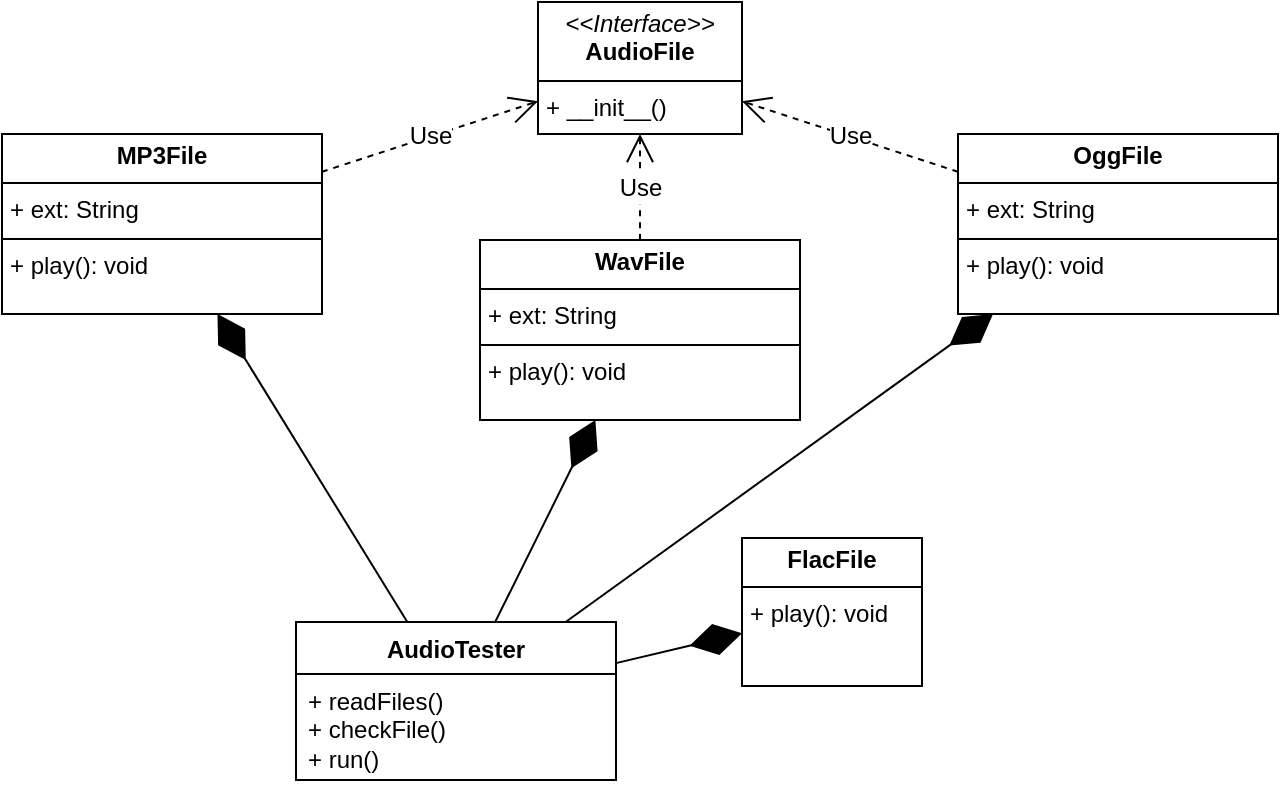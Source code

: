 <mxfile version="24.2.1" type="device">
  <diagram name="Pagină-1" id="JgvY0F0RjGHaR8JP8G4l">
    <mxGraphModel dx="1106" dy="804" grid="0" gridSize="10" guides="1" tooltips="1" connect="1" arrows="1" fold="1" page="0" pageScale="1" pageWidth="827" pageHeight="1169" math="0" shadow="0">
      <root>
        <mxCell id="0" />
        <mxCell id="1" parent="0" />
        <mxCell id="I2G5pcBto3W5RXArEjqU-1" value="&lt;p style=&quot;margin:0px;margin-top:4px;text-align:center;&quot;&gt;&lt;i&gt;&amp;lt;&amp;lt;Interface&amp;gt;&amp;gt;&lt;/i&gt;&lt;br&gt;&lt;b&gt;AudioFile&lt;/b&gt;&lt;/p&gt;&lt;hr size=&quot;1&quot; style=&quot;border-style:solid;&quot;&gt;&lt;p style=&quot;margin:0px;margin-left:4px;&quot;&gt;+ __init__()&lt;/p&gt;" style="verticalAlign=top;align=left;overflow=fill;html=1;whiteSpace=wrap;" parent="1" vertex="1">
          <mxGeometry x="170" y="35" width="102" height="66" as="geometry" />
        </mxCell>
        <mxCell id="I2G5pcBto3W5RXArEjqU-2" value="&lt;p style=&quot;margin:0px;margin-top:4px;text-align:center;&quot;&gt;&lt;b&gt;MP3File&lt;/b&gt;&lt;/p&gt;&lt;hr size=&quot;1&quot; style=&quot;border-style:solid;&quot;&gt;&lt;p style=&quot;margin:0px;margin-left:4px;&quot;&gt;+ ext: String&lt;/p&gt;&lt;hr size=&quot;1&quot; style=&quot;border-style:solid;&quot;&gt;&lt;p style=&quot;margin:0px;margin-left:4px;&quot;&gt;+ play(): void&lt;/p&gt;" style="verticalAlign=top;align=left;overflow=fill;html=1;whiteSpace=wrap;" parent="1" vertex="1">
          <mxGeometry x="-98" y="101" width="160" height="90" as="geometry" />
        </mxCell>
        <mxCell id="I2G5pcBto3W5RXArEjqU-3" value="&lt;p style=&quot;margin:0px;margin-top:4px;text-align:center;&quot;&gt;&lt;b&gt;WavFile&lt;/b&gt;&lt;/p&gt;&lt;hr style=&quot;border-style: solid;&quot; size=&quot;1&quot;&gt;&lt;p style=&quot;margin: 0px 0px 0px 4px;&quot;&gt;+ ext: String&lt;/p&gt;&lt;hr style=&quot;border-style: solid;&quot; size=&quot;1&quot;&gt;&lt;p style=&quot;margin: 0px 0px 0px 4px;&quot;&gt;+ play(): void&lt;/p&gt;" style="verticalAlign=top;align=left;overflow=fill;html=1;whiteSpace=wrap;" parent="1" vertex="1">
          <mxGeometry x="141" y="154" width="160" height="90" as="geometry" />
        </mxCell>
        <mxCell id="I2G5pcBto3W5RXArEjqU-4" value="&lt;p style=&quot;margin:0px;margin-top:4px;text-align:center;&quot;&gt;&lt;b&gt;OggFile&lt;/b&gt;&lt;/p&gt;&lt;hr style=&quot;border-style: solid;&quot; size=&quot;1&quot;&gt;&lt;p style=&quot;margin: 0px 0px 0px 4px;&quot;&gt;+ ext: String&lt;/p&gt;&lt;hr style=&quot;border-style: solid;&quot; size=&quot;1&quot;&gt;&lt;p style=&quot;margin: 0px 0px 0px 4px;&quot;&gt;+ play(): void&lt;/p&gt;" style="verticalAlign=top;align=left;overflow=fill;html=1;whiteSpace=wrap;" parent="1" vertex="1">
          <mxGeometry x="380" y="101" width="160" height="90" as="geometry" />
        </mxCell>
        <mxCell id="I2G5pcBto3W5RXArEjqU-5" value="&lt;p style=&quot;margin:0px;margin-top:4px;text-align:center;&quot;&gt;&lt;b&gt;FlacFile&lt;/b&gt;&lt;/p&gt;&lt;hr size=&quot;1&quot; style=&quot;border-style:solid;&quot;&gt;&lt;p style=&quot;margin:0px;margin-left:4px;&quot;&gt;&lt;span style=&quot;background-color: initial;&quot;&gt;+ play(): void&lt;/span&gt;&lt;/p&gt;" style="verticalAlign=top;align=left;overflow=fill;html=1;whiteSpace=wrap;" parent="1" vertex="1">
          <mxGeometry x="272" y="303" width="90" height="74" as="geometry" />
        </mxCell>
        <mxCell id="I2G5pcBto3W5RXArEjqU-6" value="Use" style="endArrow=open;endSize=12;dashed=1;html=1;rounded=0;fontSize=12;curved=1;" parent="1" source="I2G5pcBto3W5RXArEjqU-2" target="I2G5pcBto3W5RXArEjqU-1" edge="1">
          <mxGeometry width="160" relative="1" as="geometry">
            <mxPoint x="-52" y="243" as="sourcePoint" />
            <mxPoint x="108" y="243" as="targetPoint" />
          </mxGeometry>
        </mxCell>
        <mxCell id="I2G5pcBto3W5RXArEjqU-7" value="Use" style="endArrow=open;endSize=12;dashed=1;html=1;rounded=0;fontSize=12;curved=1;" parent="1" source="I2G5pcBto3W5RXArEjqU-3" target="I2G5pcBto3W5RXArEjqU-1" edge="1">
          <mxGeometry width="160" relative="1" as="geometry">
            <mxPoint x="-42" y="253" as="sourcePoint" />
            <mxPoint x="180" y="111" as="targetPoint" />
          </mxGeometry>
        </mxCell>
        <mxCell id="I2G5pcBto3W5RXArEjqU-8" value="Use" style="endArrow=open;endSize=12;dashed=1;html=1;rounded=0;fontSize=12;curved=1;" parent="1" source="I2G5pcBto3W5RXArEjqU-4" target="I2G5pcBto3W5RXArEjqU-1" edge="1">
          <mxGeometry width="160" relative="1" as="geometry">
            <mxPoint x="231" y="164" as="sourcePoint" />
            <mxPoint x="231" y="111" as="targetPoint" />
          </mxGeometry>
        </mxCell>
        <mxCell id="I2G5pcBto3W5RXArEjqU-9" value="AudioTester" style="swimlane;fontStyle=1;align=center;verticalAlign=top;childLayout=stackLayout;horizontal=1;startSize=26;horizontalStack=0;resizeParent=1;resizeParentMax=0;resizeLast=0;collapsible=1;marginBottom=0;whiteSpace=wrap;html=1;" parent="1" vertex="1">
          <mxGeometry x="49" y="345" width="160" height="79" as="geometry" />
        </mxCell>
        <mxCell id="I2G5pcBto3W5RXArEjqU-12" value="+ readFiles()&lt;div&gt;+ checkFile()&lt;/div&gt;&lt;div&gt;+ run()&lt;/div&gt;" style="text;strokeColor=none;fillColor=none;align=left;verticalAlign=top;spacingLeft=4;spacingRight=4;overflow=hidden;rotatable=0;points=[[0,0.5],[1,0.5]];portConstraint=eastwest;whiteSpace=wrap;html=1;" parent="I2G5pcBto3W5RXArEjqU-9" vertex="1">
          <mxGeometry y="26" width="160" height="53" as="geometry" />
        </mxCell>
        <mxCell id="I2G5pcBto3W5RXArEjqU-14" style="edgeStyle=none;curved=1;rounded=0;orthogonalLoop=1;jettySize=auto;html=1;exitX=0.25;exitY=0;exitDx=0;exitDy=0;fontSize=12;startSize=8;endSize=8;" parent="1" source="I2G5pcBto3W5RXArEjqU-5" target="I2G5pcBto3W5RXArEjqU-5" edge="1">
          <mxGeometry relative="1" as="geometry" />
        </mxCell>
        <mxCell id="I2G5pcBto3W5RXArEjqU-15" value="" style="endArrow=diamondThin;endFill=1;endSize=24;html=1;rounded=0;fontSize=12;curved=1;" parent="1" source="I2G5pcBto3W5RXArEjqU-9" target="I2G5pcBto3W5RXArEjqU-3" edge="1">
          <mxGeometry width="160" relative="1" as="geometry">
            <mxPoint x="122" y="415" as="sourcePoint" />
            <mxPoint x="282" y="415" as="targetPoint" />
          </mxGeometry>
        </mxCell>
        <mxCell id="I2G5pcBto3W5RXArEjqU-16" value="" style="endArrow=diamondThin;endFill=1;endSize=24;html=1;rounded=0;fontSize=12;curved=1;" parent="1" source="I2G5pcBto3W5RXArEjqU-9" target="I2G5pcBto3W5RXArEjqU-2" edge="1">
          <mxGeometry width="160" relative="1" as="geometry">
            <mxPoint x="84" y="331" as="sourcePoint" />
            <mxPoint x="177" y="254" as="targetPoint" />
          </mxGeometry>
        </mxCell>
        <mxCell id="I2G5pcBto3W5RXArEjqU-17" value="" style="endArrow=diamondThin;endFill=1;endSize=24;html=1;rounded=0;fontSize=12;curved=1;" parent="1" source="I2G5pcBto3W5RXArEjqU-9" target="I2G5pcBto3W5RXArEjqU-5" edge="1">
          <mxGeometry width="160" relative="1" as="geometry">
            <mxPoint x="28" y="331" as="sourcePoint" />
            <mxPoint x="1" y="201" as="targetPoint" />
          </mxGeometry>
        </mxCell>
        <mxCell id="I2G5pcBto3W5RXArEjqU-18" value="" style="endArrow=diamondThin;endFill=1;endSize=24;html=1;rounded=0;fontSize=12;curved=1;" parent="1" source="I2G5pcBto3W5RXArEjqU-9" target="I2G5pcBto3W5RXArEjqU-4" edge="1">
          <mxGeometry width="160" relative="1" as="geometry">
            <mxPoint x="116" y="365" as="sourcePoint" />
            <mxPoint x="282" y="353" as="targetPoint" />
          </mxGeometry>
        </mxCell>
      </root>
    </mxGraphModel>
  </diagram>
</mxfile>
